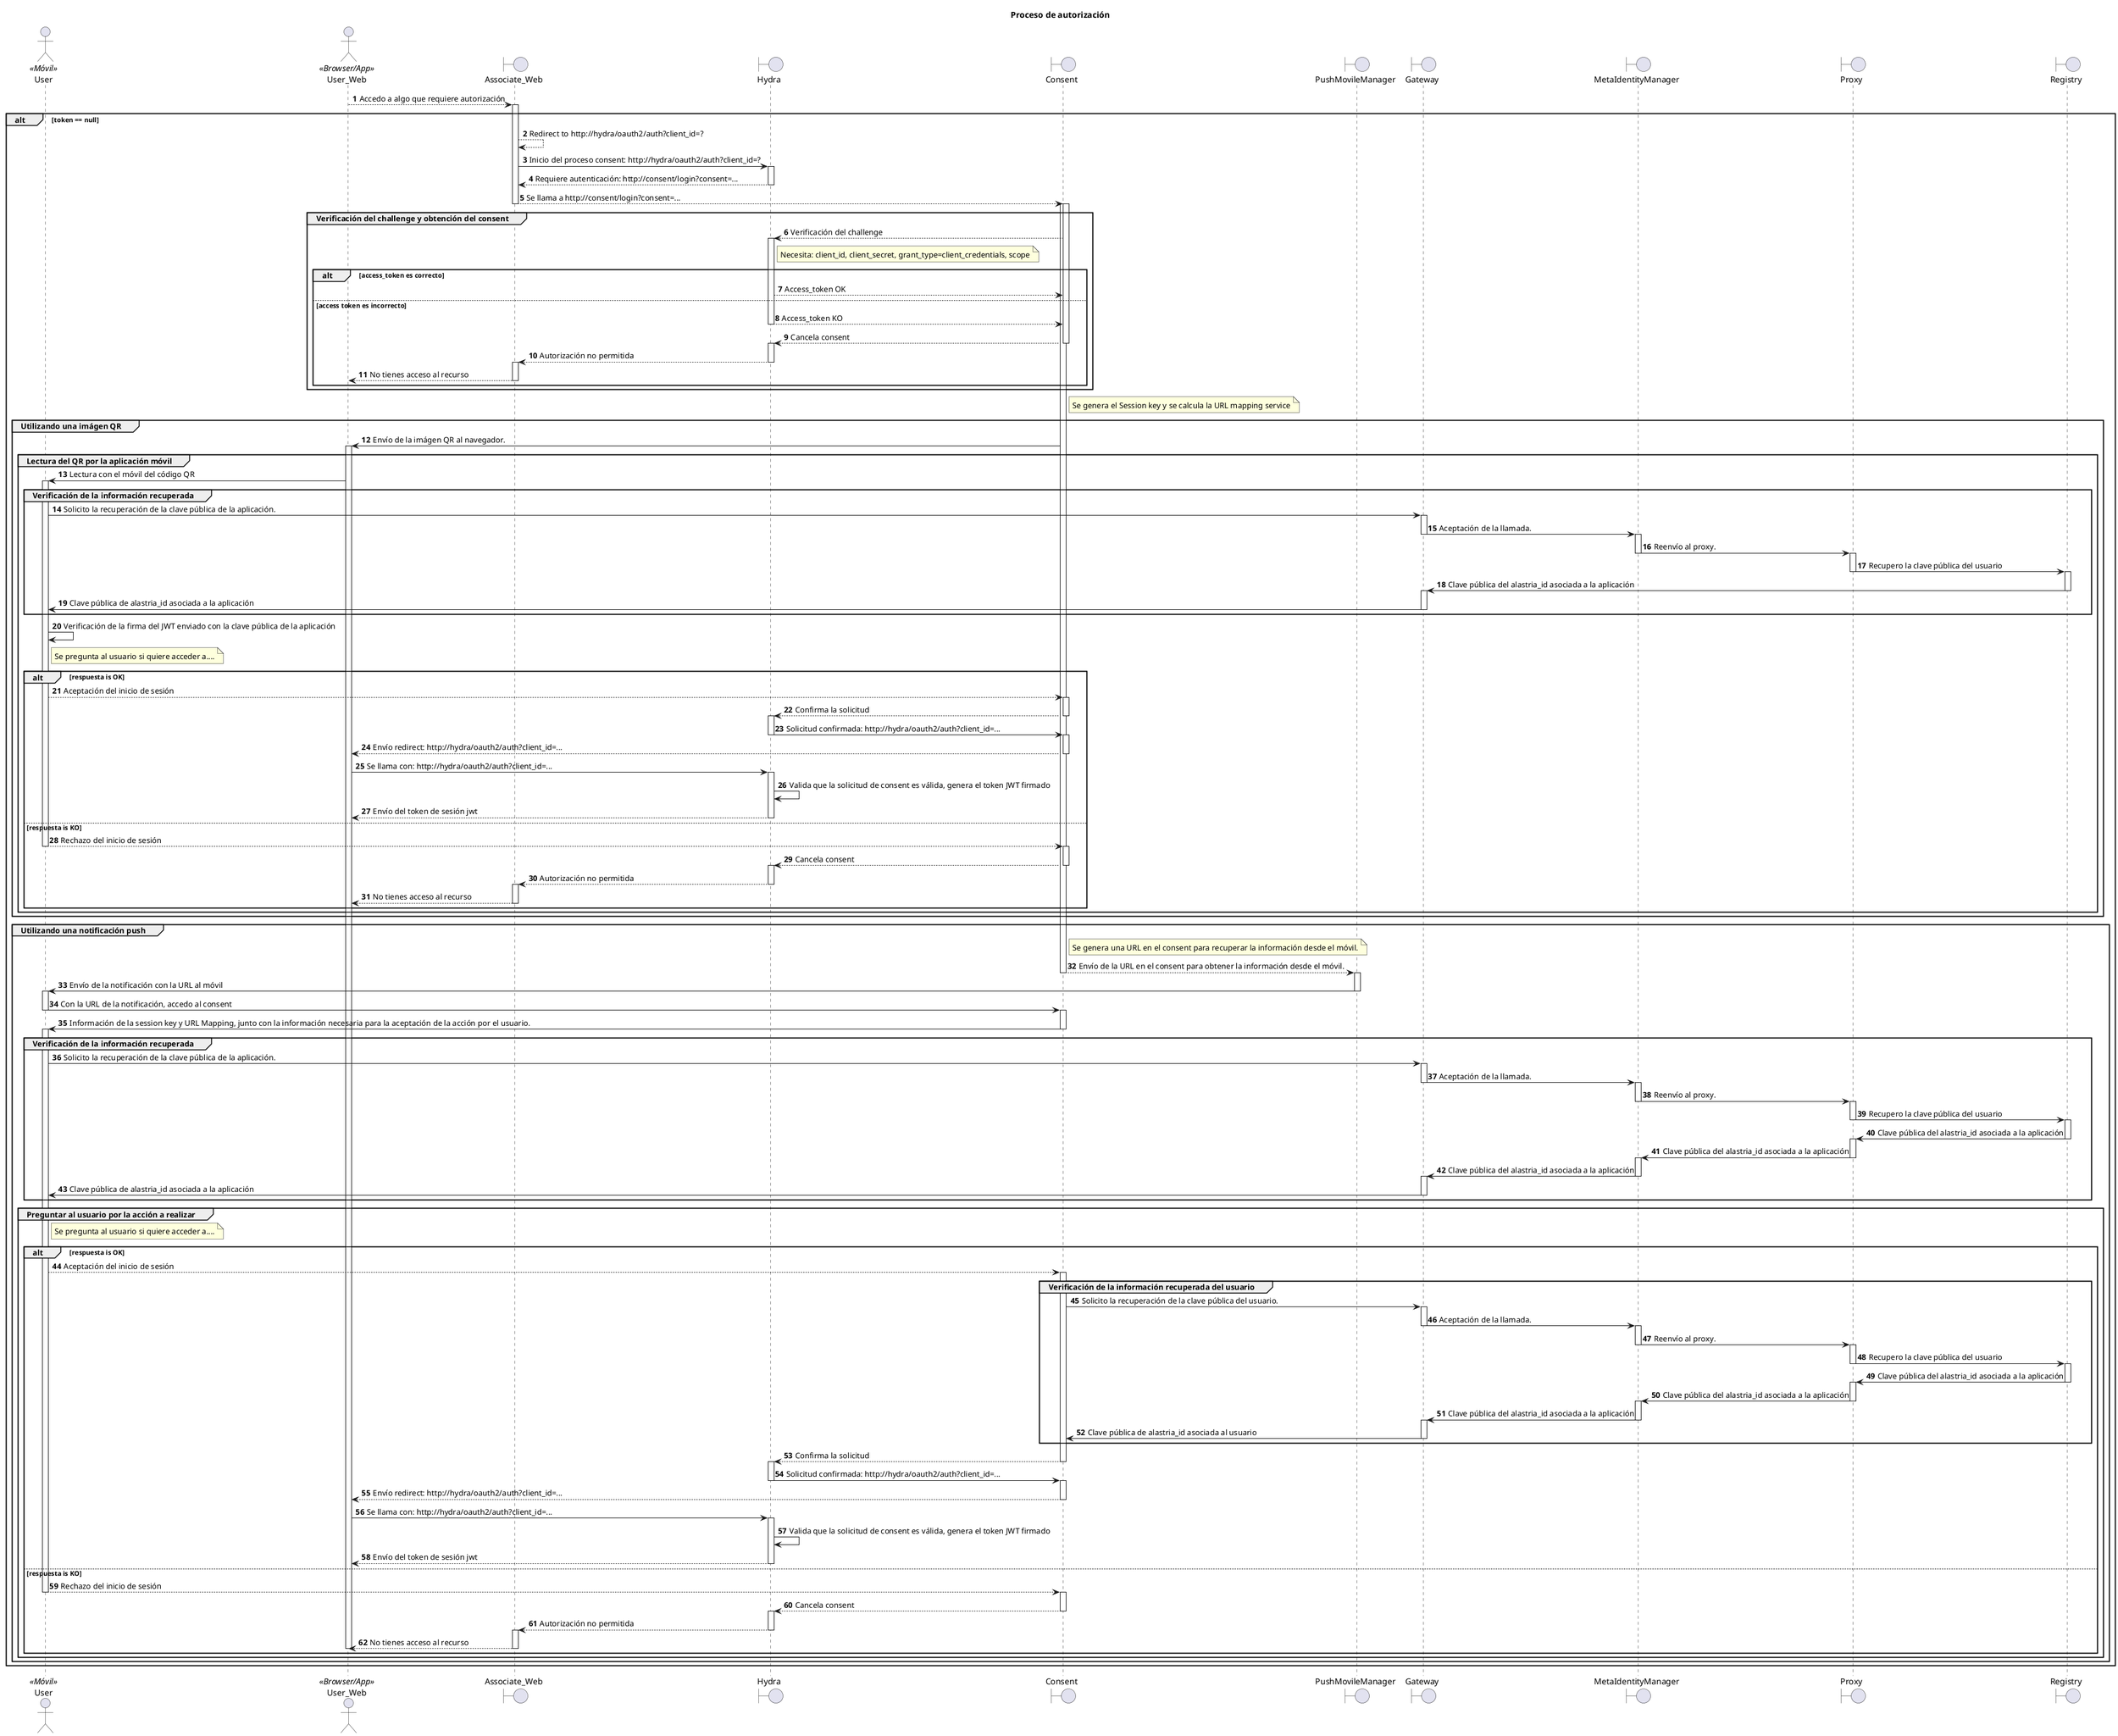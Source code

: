 @startuml

actor User <<Móvil>>
actor User_Web <<Browser/App>>
boundary  Associate_Web
boundary  Hydra
boundary  Consent
boundary  PushMovileManager
boundary  Gateway
boundary  MetaIdentityManager
boundary  Proxy
boundary  Registry

autonumber

title
    Proceso de autorización
end title

User_Web --> Associate_Web: Accedo a algo que requiere autorización
activate Associate_Web
alt token == null

    Associate_Web --> Associate_Web: Redirect to http://hydra/oauth2/auth?client_id=?

    Associate_Web -> Hydra: Inicio del proceso consent: http://hydra/oauth2/auth?client_id=?
    activate Hydra

    Hydra --> Associate_Web: Requiere autenticación: http://consent/login?consent=...
    deactivate Hydra

    Associate_Web --> Consent: Se llama a http://consent/login?consent=...
    deactivate Associate_Web
    activate Consent 
    activate Consent
    
    group Verificación del challenge y obtención del consent
        Consent-->Hydra: Verificación del challenge
        activate Hydra
        note right Hydra:Necesita: client_id, client_secret, grant_type=client_credentials, scope
        alt access_token es correcto
            Hydra-->Consent: Access_token OK
        else access token es incorrecto
            Hydra-->Consent: Access_token KO
            deactivate Hydra
            Consent-->Hydra: Cancela consent
            deactivate Consent
            activate Hydra
            Hydra-->Associate_Web: Autorización no permitida
            deactivate Hydra
            activate Associate_Web
            Associate_Web-->User_Web: No tienes acceso al recurso
            deactivate Associate_Web
        end
    end

    note right Consent: Se genera el Session key y se calcula la URL mapping service
    group Utilizando una imágen QR
        Consent->User_Web: Envío de la imágen QR al navegador.
        activate User_Web
        group Lectura del QR por la aplicación móvil
            User_Web->User: Lectura con el móvil del código QR
            activate User
            group Verificación de la información recuperada
                User->Gateway: Solicito la recuperación de la clave pública de la aplicación.
                activate Gateway
                Gateway->MetaIdentityManager: Aceptación de la llamada.
                deactivate Gateway
                activate MetaIdentityManager
                MetaIdentityManager->Proxy: Reenvío al proxy.
                deactivate MetaIdentityManager
                activate Proxy
                Proxy->Registry: Recupero la clave pública del usuario
                deactivate Proxy
                activate Registry
                Registry->Gateway: Clave pública del alastria_id asociada a la aplicación 
                deactivate Registry
                activate Gateway
                Gateway->User: Clave pública de alastria_id asociada a la aplicación
                deactivate Gateway
            end
            User->User: Verificación de la firma del JWT enviado con la clave pública de la aplicación
            note right User: Se pregunta al usuario si quiere acceder a....
            alt respuesta is OK
                User-->Consent: Aceptación del inicio de sesión
                activate Consent
                Consent-->Hydra: Confirma la solicitud
                deactivate Consent
                activate Hydra
                Hydra->Consent: Solicitud confirmada: http://hydra/oauth2/auth?client_id=...
                deactivate Hydra
                activate Consent
                Consent-->User_Web: Envío redirect: http://hydra/oauth2/auth?client_id=...
                deactivate Consent
                User_Web->Hydra: Se llama con: http://hydra/oauth2/auth?client_id=...
                activate Hydra
                Hydra->Hydra: Valida que la solicitud de consent es válida, genera el token JWT firmado
                Hydra-->User_Web: Envío del token de sesión jwt
                deactivate Hydra

            else respuesta is KO
                User-->Consent: Rechazo del inicio de sesión
                deactivate User
                activate Consent
                Consent-->Hydra: Cancela consent
                deactivate Consent
                activate Hydra
                Hydra-->Associate_Web: Autorización no permitida
                deactivate Hydra
                activate Associate_Web
                Associate_Web-->User_Web: No tienes acceso al recurso
                deactivate Associate_Web
            end
        end
    end
    group Utilizando una notificación push
        note right Consent: Se genera una URL en el consent para recuperar la información desde el móvil.
        Consent-->PushMovileManager: Envío de la URL en el consent para obtener la información desde el móvil.
        deactivate Consent
        activate PushMovileManager
        PushMovileManager->User: Envío de la notificación con la URL al móvil
        deactivate PushMovileManager
        activate User
        User->Consent: Con la URL de la notificación, accedo al consent 
        deactivate User
        activate Consent
        Consent->User: Información de la session key y URL Mapping, junto con la información necesaria para la aceptación de la acción por el usuario.
        deactivate Consent
        activate User
        group Verificación de la información recuperada
            User->Gateway: Solicito la recuperación de la clave pública de la aplicación.
            activate Gateway
            Gateway->MetaIdentityManager: Aceptación de la llamada.
            deactivate Gateway
            activate MetaIdentityManager
            MetaIdentityManager->Proxy: Reenvío al proxy.
            deactivate MetaIdentityManager
            activate Proxy
            Proxy->Registry: Recupero la clave pública del usuario
            deactivate Proxy
            activate Registry
            Registry->Proxy: Clave pública del alastria_id asociada a la aplicación 
            deactivate Registry
            activate Proxy
            Proxy->MetaIdentityManager: Clave pública del alastria_id asociada a la aplicación
            deactivate Proxy
            activate MetaIdentityManager
            MetaIdentityManager->Gateway: Clave pública del alastria_id asociada a la aplicación
            deactivate MetaIdentityManager
            activate Gateway
            Gateway->User: Clave pública de alastria_id asociada a la aplicación
            deactivate Gateway
        end
        group Preguntar al usuario por la acción a realizar  
            note right User: Se pregunta al usuario si quiere acceder a....
            alt respuesta is OK
                User-->Consent: Aceptación del inicio de sesión
                activate Consent

                group Verificación de la información recuperada del usuario
                    Consent->Gateway: Solicito la recuperación de la clave pública del usuario.
                    activate Gateway
                    Gateway->MetaIdentityManager: Aceptación de la llamada.
                    deactivate Gateway
                    activate MetaIdentityManager
                    MetaIdentityManager->Proxy: Reenvío al proxy.
                    deactivate MetaIdentityManager
                    activate Proxy
                    Proxy->Registry: Recupero la clave pública del usuario
                    deactivate Proxy
                    activate Registry
                    Registry->Proxy: Clave pública del alastria_id asociada a la aplicación 
                    deactivate Registry
                    activate Proxy
                    Proxy->MetaIdentityManager: Clave pública del alastria_id asociada a la aplicación
                    deactivate Proxy
                    activate MetaIdentityManager
                    MetaIdentityManager->Gateway: Clave pública del alastria_id asociada a la aplicación
                    deactivate MetaIdentityManager
                    activate Gateway
                    Gateway->Consent: Clave pública de alastria_id asociada al usuario
                    deactivate Gateway
                end

                Consent-->Hydra: Confirma la solicitud
                deactivate Consent
                activate Hydra
                Hydra->Consent: Solicitud confirmada: http://hydra/oauth2/auth?client_id=...
                deactivate Hydra
                activate Consent
                Consent-->User_Web: Envío redirect: http://hydra/oauth2/auth?client_id=...
                deactivate Consent
                User_Web->Hydra: Se llama con: http://hydra/oauth2/auth?client_id=...
                activate Hydra
                Hydra->Hydra: Valida que la solicitud de consent es válida, genera el token JWT firmado
                Hydra-->User_Web: Envío del token de sesión jwt
                deactivate Hydra
                
            else respuesta is KO
                User-->Consent: Rechazo del inicio de sesión
                deactivate User
                activate Consent
                Consent-->Hydra: Cancela consent
                deactivate Consent
                activate Hydra
                Hydra-->Associate_Web: Autorización no permitida
                deactivate Hydra
                activate Associate_Web
                Associate_Web-->User_Web: No tienes acceso al recurso
                deactivate Associate_Web
                deactivate User_Web
            end
        end
    end
    
end
@enduml